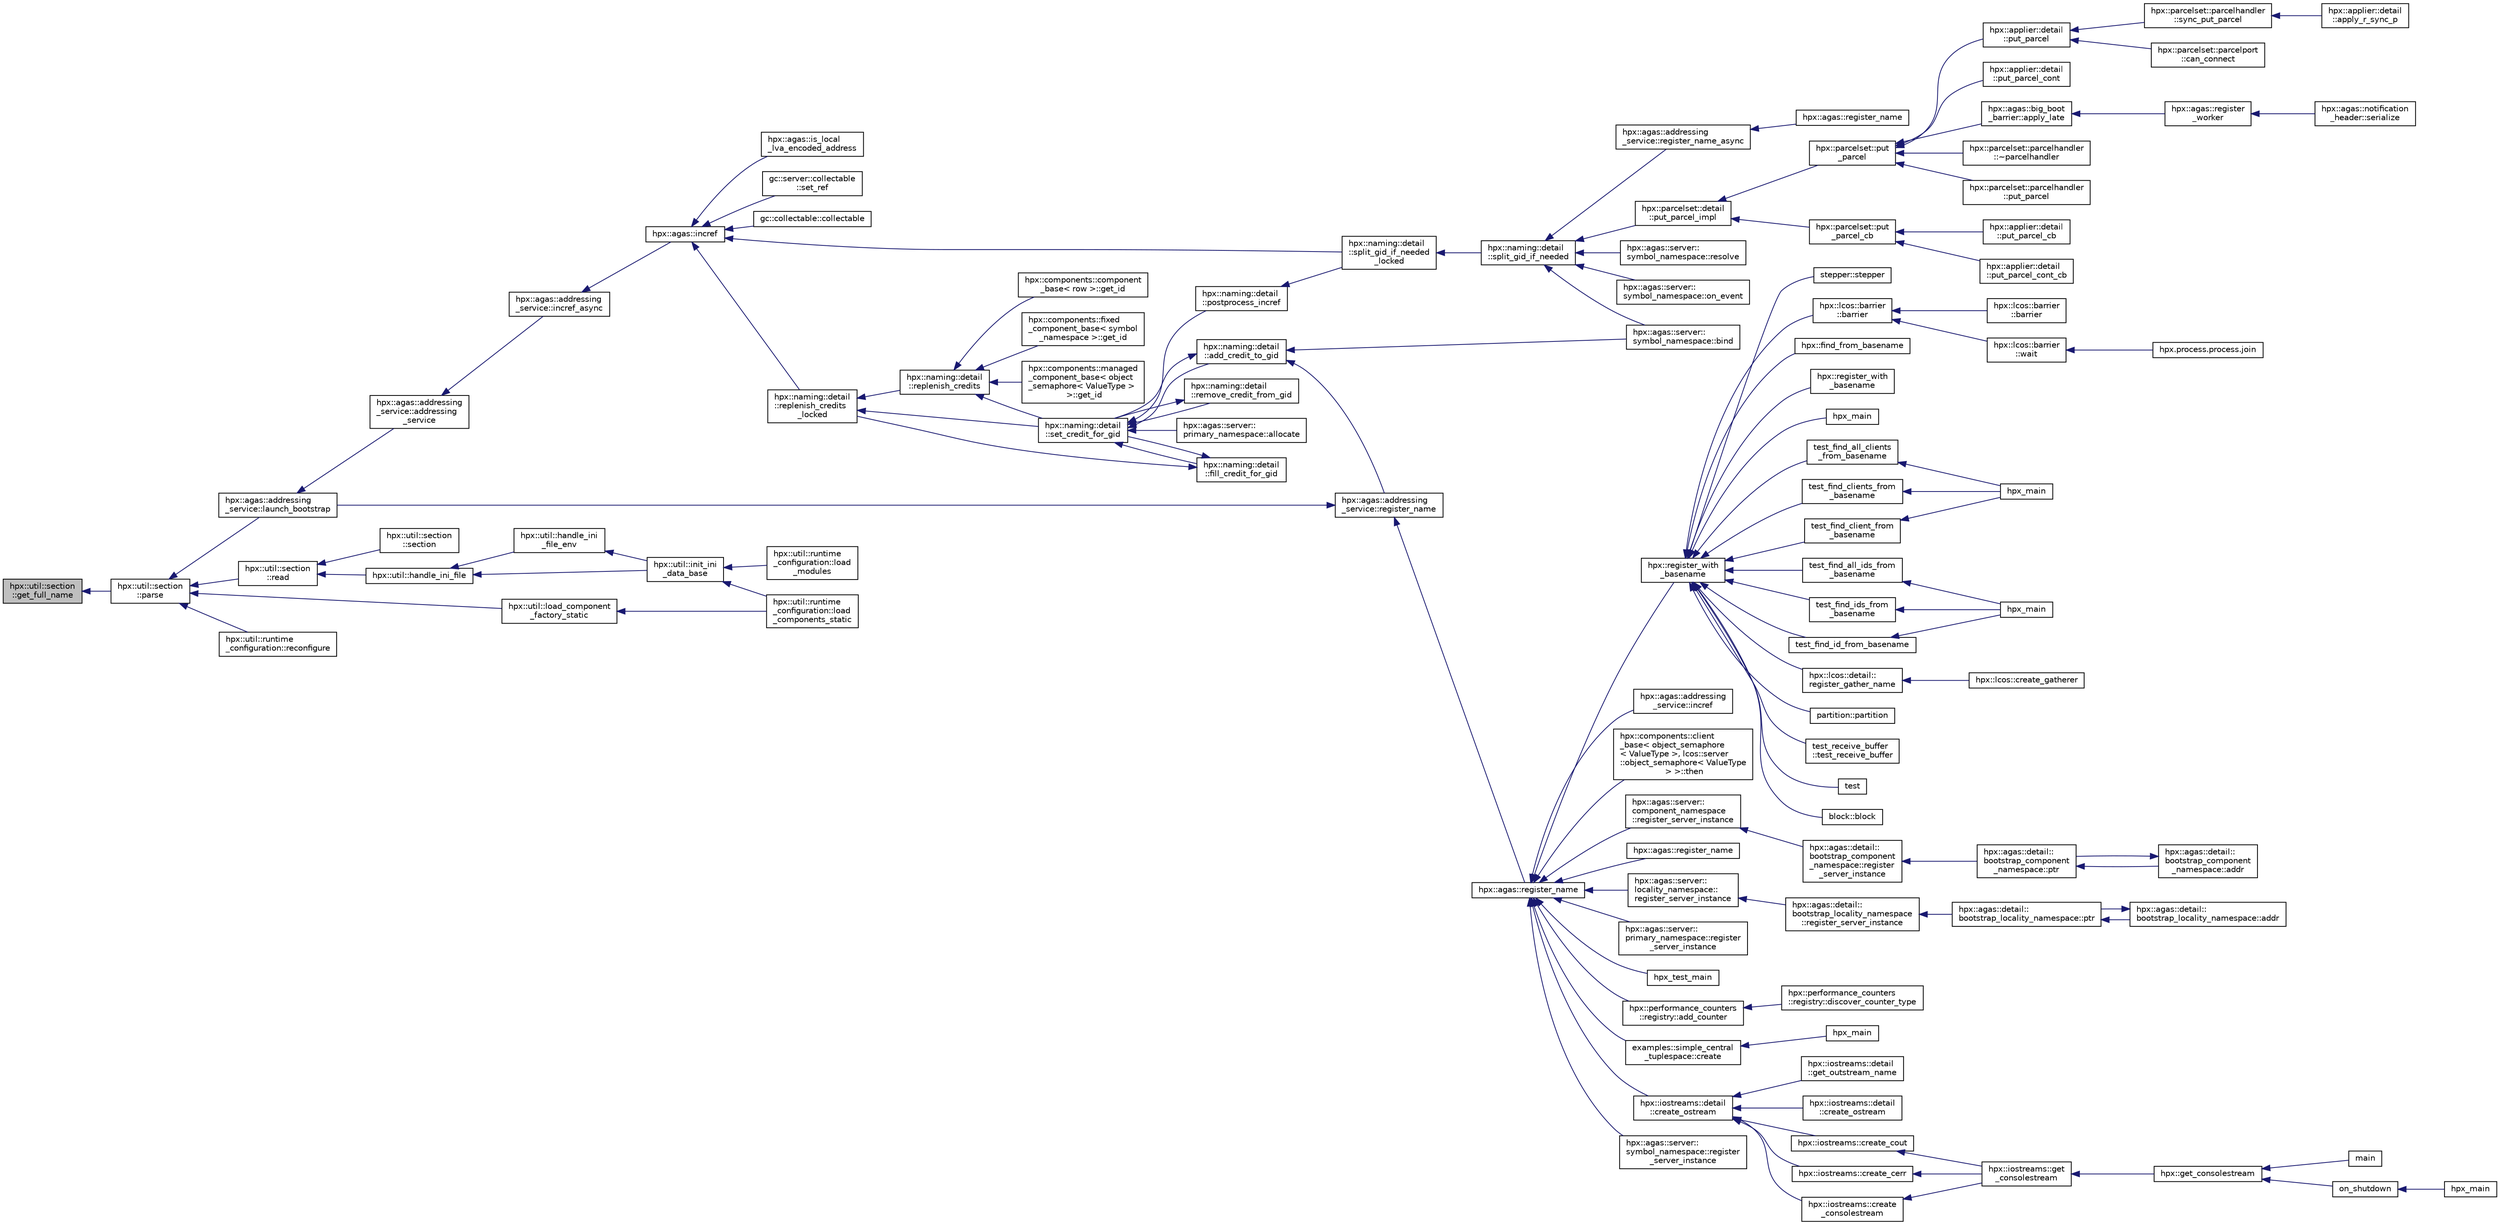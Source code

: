 digraph "hpx::util::section::get_full_name"
{
  edge [fontname="Helvetica",fontsize="10",labelfontname="Helvetica",labelfontsize="10"];
  node [fontname="Helvetica",fontsize="10",shape=record];
  rankdir="LR";
  Node720 [label="hpx::util::section\l::get_full_name",height=0.2,width=0.4,color="black", fillcolor="grey75", style="filled", fontcolor="black"];
  Node720 -> Node721 [dir="back",color="midnightblue",fontsize="10",style="solid",fontname="Helvetica"];
  Node721 [label="hpx::util::section\l::parse",height=0.2,width=0.4,color="black", fillcolor="white", style="filled",URL="$dd/de4/classhpx_1_1util_1_1section.html#ace8045f12ef654c88b68a2dfb0788cbd"];
  Node721 -> Node722 [dir="back",color="midnightblue",fontsize="10",style="solid",fontname="Helvetica"];
  Node722 [label="hpx::agas::addressing\l_service::launch_bootstrap",height=0.2,width=0.4,color="black", fillcolor="white", style="filled",URL="$db/d58/structhpx_1_1agas_1_1addressing__service.html#a664380be3597d3ca31677b2ae5800e76"];
  Node722 -> Node723 [dir="back",color="midnightblue",fontsize="10",style="solid",fontname="Helvetica"];
  Node723 [label="hpx::agas::addressing\l_service::addressing\l_service",height=0.2,width=0.4,color="black", fillcolor="white", style="filled",URL="$db/d58/structhpx_1_1agas_1_1addressing__service.html#a4cd885b12c530009f44f7372c197d54f"];
  Node723 -> Node724 [dir="back",color="midnightblue",fontsize="10",style="solid",fontname="Helvetica"];
  Node724 [label="hpx::agas::addressing\l_service::incref_async",height=0.2,width=0.4,color="black", fillcolor="white", style="filled",URL="$db/d58/structhpx_1_1agas_1_1addressing__service.html#adae9df2634cf648f129f203c3678c1c1",tooltip="Increment the global reference count for the given id. "];
  Node724 -> Node725 [dir="back",color="midnightblue",fontsize="10",style="solid",fontname="Helvetica"];
  Node725 [label="hpx::agas::incref",height=0.2,width=0.4,color="black", fillcolor="white", style="filled",URL="$dc/d54/namespacehpx_1_1agas.html#aad81d2ea721c1a5692e243ef07bf164f"];
  Node725 -> Node726 [dir="back",color="midnightblue",fontsize="10",style="solid",fontname="Helvetica"];
  Node726 [label="hpx::agas::is_local\l_lva_encoded_address",height=0.2,width=0.4,color="black", fillcolor="white", style="filled",URL="$dc/d54/namespacehpx_1_1agas.html#abb5e5584ed3b536ace8e3f58415e24c2"];
  Node725 -> Node727 [dir="back",color="midnightblue",fontsize="10",style="solid",fontname="Helvetica"];
  Node727 [label="gc::server::collectable\l::set_ref",height=0.2,width=0.4,color="black", fillcolor="white", style="filled",URL="$da/d76/structgc_1_1server_1_1collectable.html#a8e123e39f5a85da593dc15b5f872748d"];
  Node725 -> Node728 [dir="back",color="midnightblue",fontsize="10",style="solid",fontname="Helvetica"];
  Node728 [label="gc::collectable::collectable",height=0.2,width=0.4,color="black", fillcolor="white", style="filled",URL="$da/d23/structgc_1_1collectable.html#a9ac791be34891330ff8192ac2ef68c7c"];
  Node725 -> Node729 [dir="back",color="midnightblue",fontsize="10",style="solid",fontname="Helvetica"];
  Node729 [label="hpx::naming::detail\l::split_gid_if_needed\l_locked",height=0.2,width=0.4,color="black", fillcolor="white", style="filled",URL="$d5/d18/namespacehpx_1_1naming_1_1detail.html#a8a41d874bb719f702a76d483293d9d56"];
  Node729 -> Node730 [dir="back",color="midnightblue",fontsize="10",style="solid",fontname="Helvetica"];
  Node730 [label="hpx::naming::detail\l::split_gid_if_needed",height=0.2,width=0.4,color="black", fillcolor="white", style="filled",URL="$d5/d18/namespacehpx_1_1naming_1_1detail.html#a106949fcb9087fb6bdca67d048d6568f"];
  Node730 -> Node731 [dir="back",color="midnightblue",fontsize="10",style="solid",fontname="Helvetica"];
  Node731 [label="hpx::agas::addressing\l_service::register_name_async",height=0.2,width=0.4,color="black", fillcolor="white", style="filled",URL="$db/d58/structhpx_1_1agas_1_1addressing__service.html#adfd0ce835927a3c0396b6fc9e9fbb3cf"];
  Node731 -> Node732 [dir="back",color="midnightblue",fontsize="10",style="solid",fontname="Helvetica"];
  Node732 [label="hpx::agas::register_name",height=0.2,width=0.4,color="black", fillcolor="white", style="filled",URL="$dc/d54/namespacehpx_1_1agas.html#adc43905ef74ad9948375f3948b64fc2f"];
  Node730 -> Node733 [dir="back",color="midnightblue",fontsize="10",style="solid",fontname="Helvetica"];
  Node733 [label="hpx::parcelset::detail\l::put_parcel_impl",height=0.2,width=0.4,color="black", fillcolor="white", style="filled",URL="$dc/d4e/namespacehpx_1_1parcelset_1_1detail.html#a0dfe29365976960c7f5db6388e8ce603"];
  Node733 -> Node734 [dir="back",color="midnightblue",fontsize="10",style="solid",fontname="Helvetica"];
  Node734 [label="hpx::parcelset::put\l_parcel",height=0.2,width=0.4,color="black", fillcolor="white", style="filled",URL="$d4/d41/namespacehpx_1_1parcelset.html#a53a9f5c6cf260dc8d06d194c96182b65"];
  Node734 -> Node735 [dir="back",color="midnightblue",fontsize="10",style="solid",fontname="Helvetica"];
  Node735 [label="hpx::applier::detail\l::put_parcel",height=0.2,width=0.4,color="black", fillcolor="white", style="filled",URL="$d1/d2a/namespacehpx_1_1applier_1_1detail.html#a4d568b8071bb894a09fabfba232c2663"];
  Node735 -> Node736 [dir="back",color="midnightblue",fontsize="10",style="solid",fontname="Helvetica"];
  Node736 [label="hpx::parcelset::parcelhandler\l::sync_put_parcel",height=0.2,width=0.4,color="black", fillcolor="white", style="filled",URL="$d4/d2f/classhpx_1_1parcelset_1_1parcelhandler.html#ad478f8b244ec822fcbcb84aa67b17497"];
  Node736 -> Node737 [dir="back",color="midnightblue",fontsize="10",style="solid",fontname="Helvetica"];
  Node737 [label="hpx::applier::detail\l::apply_r_sync_p",height=0.2,width=0.4,color="black", fillcolor="white", style="filled",URL="$d1/d2a/namespacehpx_1_1applier_1_1detail.html#ab69485311adeb590afa621a4b4be595d"];
  Node735 -> Node738 [dir="back",color="midnightblue",fontsize="10",style="solid",fontname="Helvetica"];
  Node738 [label="hpx::parcelset::parcelport\l::can_connect",height=0.2,width=0.4,color="black", fillcolor="white", style="filled",URL="$d9/d67/classhpx_1_1parcelset_1_1parcelport.html#a68bd6750625124e4de6309e74283a767"];
  Node734 -> Node739 [dir="back",color="midnightblue",fontsize="10",style="solid",fontname="Helvetica"];
  Node739 [label="hpx::applier::detail\l::put_parcel_cont",height=0.2,width=0.4,color="black", fillcolor="white", style="filled",URL="$d1/d2a/namespacehpx_1_1applier_1_1detail.html#aa5119ce6a8f642d2bacf23dc42ade0f9"];
  Node734 -> Node740 [dir="back",color="midnightblue",fontsize="10",style="solid",fontname="Helvetica"];
  Node740 [label="hpx::agas::big_boot\l_barrier::apply_late",height=0.2,width=0.4,color="black", fillcolor="white", style="filled",URL="$d8/db6/structhpx_1_1agas_1_1big__boot__barrier.html#a9148a04a25bea5a37d77b3ff20e1ebfb"];
  Node740 -> Node741 [dir="back",color="midnightblue",fontsize="10",style="solid",fontname="Helvetica"];
  Node741 [label="hpx::agas::register\l_worker",height=0.2,width=0.4,color="black", fillcolor="white", style="filled",URL="$dc/d54/namespacehpx_1_1agas.html#a3c98dc053a97fca0f3f3b5719d9f8336"];
  Node741 -> Node742 [dir="back",color="midnightblue",fontsize="10",style="solid",fontname="Helvetica"];
  Node742 [label="hpx::agas::notification\l_header::serialize",height=0.2,width=0.4,color="black", fillcolor="white", style="filled",URL="$de/dae/structhpx_1_1agas_1_1notification__header.html#aa028cf0e80baf9259523c340c4568634"];
  Node734 -> Node743 [dir="back",color="midnightblue",fontsize="10",style="solid",fontname="Helvetica"];
  Node743 [label="hpx::parcelset::parcelhandler\l::~parcelhandler",height=0.2,width=0.4,color="black", fillcolor="white", style="filled",URL="$d4/d2f/classhpx_1_1parcelset_1_1parcelhandler.html#a938c1c4259b1be845dc0197465969a17"];
  Node734 -> Node744 [dir="back",color="midnightblue",fontsize="10",style="solid",fontname="Helvetica"];
  Node744 [label="hpx::parcelset::parcelhandler\l::put_parcel",height=0.2,width=0.4,color="black", fillcolor="white", style="filled",URL="$d4/d2f/classhpx_1_1parcelset_1_1parcelhandler.html#aad45344f98c3f15456325c7270ae5ade"];
  Node733 -> Node745 [dir="back",color="midnightblue",fontsize="10",style="solid",fontname="Helvetica"];
  Node745 [label="hpx::parcelset::put\l_parcel_cb",height=0.2,width=0.4,color="black", fillcolor="white", style="filled",URL="$d4/d41/namespacehpx_1_1parcelset.html#a44a60f48094a44cbb7f52b7807dc56ff"];
  Node745 -> Node746 [dir="back",color="midnightblue",fontsize="10",style="solid",fontname="Helvetica"];
  Node746 [label="hpx::applier::detail\l::put_parcel_cb",height=0.2,width=0.4,color="black", fillcolor="white", style="filled",URL="$d1/d2a/namespacehpx_1_1applier_1_1detail.html#a96b7471f7a59fa4d3d298e562507c339"];
  Node745 -> Node747 [dir="back",color="midnightblue",fontsize="10",style="solid",fontname="Helvetica"];
  Node747 [label="hpx::applier::detail\l::put_parcel_cont_cb",height=0.2,width=0.4,color="black", fillcolor="white", style="filled",URL="$d1/d2a/namespacehpx_1_1applier_1_1detail.html#acb5d7569cd53998c51e4b48f09d62e83"];
  Node730 -> Node748 [dir="back",color="midnightblue",fontsize="10",style="solid",fontname="Helvetica"];
  Node748 [label="hpx::agas::server::\lsymbol_namespace::bind",height=0.2,width=0.4,color="black", fillcolor="white", style="filled",URL="$dc/da6/structhpx_1_1agas_1_1server_1_1symbol__namespace.html#a229ead0876ac8c5754793a2ca68de559"];
  Node730 -> Node749 [dir="back",color="midnightblue",fontsize="10",style="solid",fontname="Helvetica"];
  Node749 [label="hpx::agas::server::\lsymbol_namespace::resolve",height=0.2,width=0.4,color="black", fillcolor="white", style="filled",URL="$dc/da6/structhpx_1_1agas_1_1server_1_1symbol__namespace.html#aec3fc24e40dc96142eb77537945e92d5"];
  Node730 -> Node750 [dir="back",color="midnightblue",fontsize="10",style="solid",fontname="Helvetica"];
  Node750 [label="hpx::agas::server::\lsymbol_namespace::on_event",height=0.2,width=0.4,color="black", fillcolor="white", style="filled",URL="$dc/da6/structhpx_1_1agas_1_1server_1_1symbol__namespace.html#abbfcf18e8d40612e4fa618a39a2fc492"];
  Node725 -> Node751 [dir="back",color="midnightblue",fontsize="10",style="solid",fontname="Helvetica"];
  Node751 [label="hpx::naming::detail\l::replenish_credits\l_locked",height=0.2,width=0.4,color="black", fillcolor="white", style="filled",URL="$d5/d18/namespacehpx_1_1naming_1_1detail.html#a011ed4fa9a2f4d4319adc54943fa03d6"];
  Node751 -> Node752 [dir="back",color="midnightblue",fontsize="10",style="solid",fontname="Helvetica"];
  Node752 [label="hpx::naming::detail\l::replenish_credits",height=0.2,width=0.4,color="black", fillcolor="white", style="filled",URL="$d5/d18/namespacehpx_1_1naming_1_1detail.html#aab806d937bd01894af129d3d3cbb22f4"];
  Node752 -> Node753 [dir="back",color="midnightblue",fontsize="10",style="solid",fontname="Helvetica"];
  Node753 [label="hpx::components::component\l_base\< row \>::get_id",height=0.2,width=0.4,color="black", fillcolor="white", style="filled",URL="$d2/de6/classhpx_1_1components_1_1component__base.html#a4c8fd93514039bdf01c48d66d82b19cd"];
  Node752 -> Node754 [dir="back",color="midnightblue",fontsize="10",style="solid",fontname="Helvetica"];
  Node754 [label="hpx::components::fixed\l_component_base\< symbol\l_namespace \>::get_id",height=0.2,width=0.4,color="black", fillcolor="white", style="filled",URL="$df/dfd/classhpx_1_1components_1_1fixed__component__base.html#a3066d2c2779a65cd20ce98b87e4dd4c2"];
  Node752 -> Node755 [dir="back",color="midnightblue",fontsize="10",style="solid",fontname="Helvetica"];
  Node755 [label="hpx::components::managed\l_component_base\< object\l_semaphore\< ValueType \>\l \>::get_id",height=0.2,width=0.4,color="black", fillcolor="white", style="filled",URL="$d1/d7b/classhpx_1_1components_1_1managed__component__base.html#ac026850ad861e1da5393943cf5751708"];
  Node752 -> Node756 [dir="back",color="midnightblue",fontsize="10",style="solid",fontname="Helvetica"];
  Node756 [label="hpx::naming::detail\l::set_credit_for_gid",height=0.2,width=0.4,color="black", fillcolor="white", style="filled",URL="$d5/d18/namespacehpx_1_1naming_1_1detail.html#a87703193ff814a4e1c912e98e655ec51"];
  Node756 -> Node757 [dir="back",color="midnightblue",fontsize="10",style="solid",fontname="Helvetica"];
  Node757 [label="hpx::naming::detail\l::postprocess_incref",height=0.2,width=0.4,color="black", fillcolor="white", style="filled",URL="$d5/d18/namespacehpx_1_1naming_1_1detail.html#a9d2708b2b1a4087d64195137b077ef1d"];
  Node757 -> Node729 [dir="back",color="midnightblue",fontsize="10",style="solid",fontname="Helvetica"];
  Node756 -> Node758 [dir="back",color="midnightblue",fontsize="10",style="solid",fontname="Helvetica"];
  Node758 [label="hpx::naming::detail\l::add_credit_to_gid",height=0.2,width=0.4,color="black", fillcolor="white", style="filled",URL="$d5/d18/namespacehpx_1_1naming_1_1detail.html#ab13848a91587535a393be4def980e832"];
  Node758 -> Node759 [dir="back",color="midnightblue",fontsize="10",style="solid",fontname="Helvetica"];
  Node759 [label="hpx::agas::addressing\l_service::register_name",height=0.2,width=0.4,color="black", fillcolor="white", style="filled",URL="$db/d58/structhpx_1_1agas_1_1addressing__service.html#a5929d7fd681a5ed692bfbeaa503fc32d",tooltip="Register a global name with a global address (id) "];
  Node759 -> Node722 [dir="back",color="midnightblue",fontsize="10",style="solid",fontname="Helvetica"];
  Node759 -> Node760 [dir="back",color="midnightblue",fontsize="10",style="solid",fontname="Helvetica"];
  Node760 [label="hpx::agas::register_name",height=0.2,width=0.4,color="black", fillcolor="white", style="filled",URL="$dc/d54/namespacehpx_1_1agas.html#a3812793adbf5e7d8c6b468595ac0823f"];
  Node760 -> Node761 [dir="back",color="midnightblue",fontsize="10",style="solid",fontname="Helvetica"];
  Node761 [label="hpx::register_with\l_basename",height=0.2,width=0.4,color="black", fillcolor="white", style="filled",URL="$d8/d83/namespacehpx.html#acf88178dc8c98cb0d7396325b3ccffdd",tooltip="Register the given id using the given base name. "];
  Node761 -> Node762 [dir="back",color="midnightblue",fontsize="10",style="solid",fontname="Helvetica"];
  Node762 [label="stepper::stepper",height=0.2,width=0.4,color="black", fillcolor="white", style="filled",URL="$d0/da6/structstepper.html#a3d3b661e2502d80c80775c190f5585e2"];
  Node761 -> Node763 [dir="back",color="midnightblue",fontsize="10",style="solid",fontname="Helvetica"];
  Node763 [label="hpx::lcos::barrier\l::barrier",height=0.2,width=0.4,color="black", fillcolor="white", style="filled",URL="$d9/dab/classhpx_1_1lcos_1_1barrier.html#ae8e5bad1b2828970404b5d280137d579"];
  Node763 -> Node764 [dir="back",color="midnightblue",fontsize="10",style="solid",fontname="Helvetica"];
  Node764 [label="hpx::lcos::barrier\l::barrier",height=0.2,width=0.4,color="black", fillcolor="white", style="filled",URL="$d9/dab/classhpx_1_1lcos_1_1barrier.html#a8a9fc05508fad7cd1d8014bee0e1d221"];
  Node763 -> Node765 [dir="back",color="midnightblue",fontsize="10",style="solid",fontname="Helvetica"];
  Node765 [label="hpx::lcos::barrier\l::wait",height=0.2,width=0.4,color="black", fillcolor="white", style="filled",URL="$d9/dab/classhpx_1_1lcos_1_1barrier.html#a1fcac5ce49dd1b9800affc8c8b84e4c9"];
  Node765 -> Node766 [dir="back",color="midnightblue",fontsize="10",style="solid",fontname="Helvetica"];
  Node766 [label="hpx.process.process.join",height=0.2,width=0.4,color="black", fillcolor="white", style="filled",URL="$d3/d41/classhpx_1_1process_1_1process.html#acc7ec4687f3bf5ae121ef7b494d991d8"];
  Node761 -> Node767 [dir="back",color="midnightblue",fontsize="10",style="solid",fontname="Helvetica"];
  Node767 [label="hpx::find_from_basename",height=0.2,width=0.4,color="black", fillcolor="white", style="filled",URL="$d8/d83/namespacehpx.html#a02d4c4317d9d663b22c2e47aab0b56df",tooltip="Return registered id from the given base name and sequence number. "];
  Node761 -> Node768 [dir="back",color="midnightblue",fontsize="10",style="solid",fontname="Helvetica"];
  Node768 [label="hpx::register_with\l_basename",height=0.2,width=0.4,color="black", fillcolor="white", style="filled",URL="$d8/d83/namespacehpx.html#a09a6c6ffc84d21df225c3f5730de31d0"];
  Node761 -> Node769 [dir="back",color="midnightblue",fontsize="10",style="solid",fontname="Helvetica"];
  Node769 [label="hpx_main",height=0.2,width=0.4,color="black", fillcolor="white", style="filled",URL="$db/d8d/duplicate__id__registration__1596_8cpp.html#aefd26dd818037509b2241068d57e3e1d"];
  Node761 -> Node770 [dir="back",color="midnightblue",fontsize="10",style="solid",fontname="Helvetica"];
  Node770 [label="test_find_all_clients\l_from_basename",height=0.2,width=0.4,color="black", fillcolor="white", style="filled",URL="$dc/d15/find__clients__from__prefix_8cpp.html#aa57a9747db04f3feb78e2e423232d1f9"];
  Node770 -> Node771 [dir="back",color="midnightblue",fontsize="10",style="solid",fontname="Helvetica"];
  Node771 [label="hpx_main",height=0.2,width=0.4,color="black", fillcolor="white", style="filled",URL="$dc/d15/find__clients__from__prefix_8cpp.html#aefd26dd818037509b2241068d57e3e1d"];
  Node761 -> Node772 [dir="back",color="midnightblue",fontsize="10",style="solid",fontname="Helvetica"];
  Node772 [label="test_find_clients_from\l_basename",height=0.2,width=0.4,color="black", fillcolor="white", style="filled",URL="$dc/d15/find__clients__from__prefix_8cpp.html#a6fef840f56014443521cc99c2d9d781c"];
  Node772 -> Node771 [dir="back",color="midnightblue",fontsize="10",style="solid",fontname="Helvetica"];
  Node761 -> Node773 [dir="back",color="midnightblue",fontsize="10",style="solid",fontname="Helvetica"];
  Node773 [label="test_find_client_from\l_basename",height=0.2,width=0.4,color="black", fillcolor="white", style="filled",URL="$dc/d15/find__clients__from__prefix_8cpp.html#a61a7f45bc9dd018d57ea2230824dab25"];
  Node773 -> Node771 [dir="back",color="midnightblue",fontsize="10",style="solid",fontname="Helvetica"];
  Node761 -> Node774 [dir="back",color="midnightblue",fontsize="10",style="solid",fontname="Helvetica"];
  Node774 [label="test_find_all_ids_from\l_basename",height=0.2,width=0.4,color="black", fillcolor="white", style="filled",URL="$dc/df3/find__ids__from__prefix_8cpp.html#a369302d85871c563e109f575d4c3d29c"];
  Node774 -> Node775 [dir="back",color="midnightblue",fontsize="10",style="solid",fontname="Helvetica"];
  Node775 [label="hpx_main",height=0.2,width=0.4,color="black", fillcolor="white", style="filled",URL="$dc/df3/find__ids__from__prefix_8cpp.html#aefd26dd818037509b2241068d57e3e1d"];
  Node761 -> Node776 [dir="back",color="midnightblue",fontsize="10",style="solid",fontname="Helvetica"];
  Node776 [label="test_find_ids_from\l_basename",height=0.2,width=0.4,color="black", fillcolor="white", style="filled",URL="$dc/df3/find__ids__from__prefix_8cpp.html#a4526a7a41c258e2aedcdabd4ece4f4ba"];
  Node776 -> Node775 [dir="back",color="midnightblue",fontsize="10",style="solid",fontname="Helvetica"];
  Node761 -> Node777 [dir="back",color="midnightblue",fontsize="10",style="solid",fontname="Helvetica"];
  Node777 [label="test_find_id_from_basename",height=0.2,width=0.4,color="black", fillcolor="white", style="filled",URL="$dc/df3/find__ids__from__prefix_8cpp.html#a35b932e250f78d774db87c971e42adce"];
  Node777 -> Node775 [dir="back",color="midnightblue",fontsize="10",style="solid",fontname="Helvetica"];
  Node761 -> Node778 [dir="back",color="midnightblue",fontsize="10",style="solid",fontname="Helvetica"];
  Node778 [label="hpx::lcos::detail::\lregister_gather_name",height=0.2,width=0.4,color="black", fillcolor="white", style="filled",URL="$d4/d6c/namespacehpx_1_1lcos_1_1detail.html#afb3d3eafe04150308d004869a96242b3"];
  Node778 -> Node779 [dir="back",color="midnightblue",fontsize="10",style="solid",fontname="Helvetica"];
  Node779 [label="hpx::lcos::create_gatherer",height=0.2,width=0.4,color="black", fillcolor="white", style="filled",URL="$d2/dc9/namespacehpx_1_1lcos.html#aaa3e2a825ca566eee4e3c0cfc19b5dc3"];
  Node761 -> Node780 [dir="back",color="midnightblue",fontsize="10",style="solid",fontname="Helvetica"];
  Node780 [label="partition::partition",height=0.2,width=0.4,color="black", fillcolor="white", style="filled",URL="$d3/d98/structpartition.html#a949115c70a8ed7802ec756677063507b"];
  Node761 -> Node781 [dir="back",color="midnightblue",fontsize="10",style="solid",fontname="Helvetica"];
  Node781 [label="test_receive_buffer\l::test_receive_buffer",height=0.2,width=0.4,color="black", fillcolor="white", style="filled",URL="$d1/d2e/structtest__receive__buffer.html#a501e8703c3a9d33b23c67cc3782a3052"];
  Node761 -> Node782 [dir="back",color="midnightblue",fontsize="10",style="solid",fontname="Helvetica"];
  Node782 [label="test",height=0.2,width=0.4,color="black", fillcolor="white", style="filled",URL="$db/d95/register__with__basename__1804_8cpp.html#ae1a3968e7947464bee7714f6d43b7002"];
  Node761 -> Node783 [dir="back",color="midnightblue",fontsize="10",style="solid",fontname="Helvetica"];
  Node783 [label="block::block",height=0.2,width=0.4,color="black", fillcolor="white", style="filled",URL="$d1/d7f/structblock.html#ad2fe04030b850ffa3f213c85f848c0c9"];
  Node760 -> Node784 [dir="back",color="midnightblue",fontsize="10",style="solid",fontname="Helvetica"];
  Node784 [label="hpx::agas::addressing\l_service::incref",height=0.2,width=0.4,color="black", fillcolor="white", style="filled",URL="$db/d58/structhpx_1_1agas_1_1addressing__service.html#a77add8ef493b3ff577876bbbde8b2ead"];
  Node760 -> Node785 [dir="back",color="midnightblue",fontsize="10",style="solid",fontname="Helvetica"];
  Node785 [label="hpx::components::client\l_base\< object_semaphore\l\< ValueType \>, lcos::server\l::object_semaphore\< ValueType\l \> \>::then",height=0.2,width=0.4,color="black", fillcolor="white", style="filled",URL="$d9/dad/classhpx_1_1components_1_1client__base.html#a195e205b5917c50455e9eab169045a2f"];
  Node760 -> Node786 [dir="back",color="midnightblue",fontsize="10",style="solid",fontname="Helvetica"];
  Node786 [label="hpx::agas::server::\lcomponent_namespace\l::register_server_instance",height=0.2,width=0.4,color="black", fillcolor="white", style="filled",URL="$d4/dc8/structhpx_1_1agas_1_1server_1_1component__namespace.html#aa114cf679cc56f70c05ab18aff971ecb"];
  Node786 -> Node787 [dir="back",color="midnightblue",fontsize="10",style="solid",fontname="Helvetica"];
  Node787 [label="hpx::agas::detail::\lbootstrap_component\l_namespace::register\l_server_instance",height=0.2,width=0.4,color="black", fillcolor="white", style="filled",URL="$d4/db7/structhpx_1_1agas_1_1detail_1_1bootstrap__component__namespace.html#abbc31dcbeb87361092d40afcfbd456b8"];
  Node787 -> Node788 [dir="back",color="midnightblue",fontsize="10",style="solid",fontname="Helvetica"];
  Node788 [label="hpx::agas::detail::\lbootstrap_component\l_namespace::ptr",height=0.2,width=0.4,color="black", fillcolor="white", style="filled",URL="$d4/db7/structhpx_1_1agas_1_1detail_1_1bootstrap__component__namespace.html#a2ddc1b51e40d6b5c32f7eeba52a7527d"];
  Node788 -> Node789 [dir="back",color="midnightblue",fontsize="10",style="solid",fontname="Helvetica"];
  Node789 [label="hpx::agas::detail::\lbootstrap_component\l_namespace::addr",height=0.2,width=0.4,color="black", fillcolor="white", style="filled",URL="$d4/db7/structhpx_1_1agas_1_1detail_1_1bootstrap__component__namespace.html#a4947343cef580d3a72f9fcb6803a54b1"];
  Node789 -> Node788 [dir="back",color="midnightblue",fontsize="10",style="solid",fontname="Helvetica"];
  Node760 -> Node790 [dir="back",color="midnightblue",fontsize="10",style="solid",fontname="Helvetica"];
  Node790 [label="hpx::agas::register_name",height=0.2,width=0.4,color="black", fillcolor="white", style="filled",URL="$dc/d54/namespacehpx_1_1agas.html#a2430195ce3eb5a044693ffff42ac4124"];
  Node760 -> Node791 [dir="back",color="midnightblue",fontsize="10",style="solid",fontname="Helvetica"];
  Node791 [label="hpx::agas::server::\llocality_namespace::\lregister_server_instance",height=0.2,width=0.4,color="black", fillcolor="white", style="filled",URL="$dc/d72/structhpx_1_1agas_1_1server_1_1locality__namespace.html#af1491746c7368e3824c99bc100f18734"];
  Node791 -> Node792 [dir="back",color="midnightblue",fontsize="10",style="solid",fontname="Helvetica"];
  Node792 [label="hpx::agas::detail::\lbootstrap_locality_namespace\l::register_server_instance",height=0.2,width=0.4,color="black", fillcolor="white", style="filled",URL="$d2/d28/structhpx_1_1agas_1_1detail_1_1bootstrap__locality__namespace.html#ae300573bed5ba4de244854736bc93372"];
  Node792 -> Node793 [dir="back",color="midnightblue",fontsize="10",style="solid",fontname="Helvetica"];
  Node793 [label="hpx::agas::detail::\lbootstrap_locality_namespace::ptr",height=0.2,width=0.4,color="black", fillcolor="white", style="filled",URL="$d2/d28/structhpx_1_1agas_1_1detail_1_1bootstrap__locality__namespace.html#a5d4dcef228d9a8e6040f2e404546a7b8"];
  Node793 -> Node794 [dir="back",color="midnightblue",fontsize="10",style="solid",fontname="Helvetica"];
  Node794 [label="hpx::agas::detail::\lbootstrap_locality_namespace::addr",height=0.2,width=0.4,color="black", fillcolor="white", style="filled",URL="$d2/d28/structhpx_1_1agas_1_1detail_1_1bootstrap__locality__namespace.html#a6a5b1a39f25283d49aae9a42b5c4388a"];
  Node794 -> Node793 [dir="back",color="midnightblue",fontsize="10",style="solid",fontname="Helvetica"];
  Node760 -> Node795 [dir="back",color="midnightblue",fontsize="10",style="solid",fontname="Helvetica"];
  Node795 [label="hpx::agas::server::\lprimary_namespace::register\l_server_instance",height=0.2,width=0.4,color="black", fillcolor="white", style="filled",URL="$d7/d3a/structhpx_1_1agas_1_1server_1_1primary__namespace.html#a8d3a53331e87a1a6a16a53a0f5c5d759"];
  Node760 -> Node796 [dir="back",color="midnightblue",fontsize="10",style="solid",fontname="Helvetica"];
  Node796 [label="hpx_test_main",height=0.2,width=0.4,color="black", fillcolor="white", style="filled",URL="$d9/deb/refcnted__symbol__to__local__object_8cpp.html#a9a1c75cfa4bc8637fb9e22dfdca0891a"];
  Node760 -> Node797 [dir="back",color="midnightblue",fontsize="10",style="solid",fontname="Helvetica"];
  Node797 [label="hpx::performance_counters\l::registry::add_counter",height=0.2,width=0.4,color="black", fillcolor="white", style="filled",URL="$d2/d02/classhpx_1_1performance__counters_1_1registry.html#a161780fff85c669515be3253f0e29fa5",tooltip="Add an existing performance counter instance to the registry. "];
  Node797 -> Node798 [dir="back",color="midnightblue",fontsize="10",style="solid",fontname="Helvetica"];
  Node798 [label="hpx::performance_counters\l::registry::discover_counter_type",height=0.2,width=0.4,color="black", fillcolor="white", style="filled",URL="$d2/d02/classhpx_1_1performance__counters_1_1registry.html#af060ad9ba59fefe302c89bd8e80227d9"];
  Node760 -> Node799 [dir="back",color="midnightblue",fontsize="10",style="solid",fontname="Helvetica"];
  Node799 [label="examples::simple_central\l_tuplespace::create",height=0.2,width=0.4,color="black", fillcolor="white", style="filled",URL="$d5/d1b/classexamples_1_1simple__central__tuplespace.html#a56c807f1fdd13e282e0ab8f45fdcf0b7"];
  Node799 -> Node800 [dir="back",color="midnightblue",fontsize="10",style="solid",fontname="Helvetica"];
  Node800 [label="hpx_main",height=0.2,width=0.4,color="black", fillcolor="white", style="filled",URL="$d1/d7b/simple__central__tuplespace__client_8cpp.html#aefd26dd818037509b2241068d57e3e1d"];
  Node760 -> Node801 [dir="back",color="midnightblue",fontsize="10",style="solid",fontname="Helvetica"];
  Node801 [label="hpx::iostreams::detail\l::create_ostream",height=0.2,width=0.4,color="black", fillcolor="white", style="filled",URL="$de/d26/namespacehpx_1_1iostreams_1_1detail.html#a2532c6c409d765cc96f0f062dd1807ea"];
  Node801 -> Node802 [dir="back",color="midnightblue",fontsize="10",style="solid",fontname="Helvetica"];
  Node802 [label="hpx::iostreams::detail\l::get_outstream_name",height=0.2,width=0.4,color="black", fillcolor="white", style="filled",URL="$de/d26/namespacehpx_1_1iostreams_1_1detail.html#a4e5f42733aacfd1b6f845141cc8bd755"];
  Node801 -> Node803 [dir="back",color="midnightblue",fontsize="10",style="solid",fontname="Helvetica"];
  Node803 [label="hpx::iostreams::detail\l::create_ostream",height=0.2,width=0.4,color="black", fillcolor="white", style="filled",URL="$de/d26/namespacehpx_1_1iostreams_1_1detail.html#a6a1ed0a7709d7cba5b0feb9d3752fb31"];
  Node801 -> Node804 [dir="back",color="midnightblue",fontsize="10",style="solid",fontname="Helvetica"];
  Node804 [label="hpx::iostreams::create_cout",height=0.2,width=0.4,color="black", fillcolor="white", style="filled",URL="$dd/d1d/namespacehpx_1_1iostreams.html#a9a178fadf70f9b3c6f74274409a7bc69"];
  Node804 -> Node805 [dir="back",color="midnightblue",fontsize="10",style="solid",fontname="Helvetica"];
  Node805 [label="hpx::iostreams::get\l_consolestream",height=0.2,width=0.4,color="black", fillcolor="white", style="filled",URL="$dd/d1d/namespacehpx_1_1iostreams.html#ac4a2ed792a4f5bdcb286ba83f5cd261d"];
  Node805 -> Node806 [dir="back",color="midnightblue",fontsize="10",style="solid",fontname="Helvetica"];
  Node806 [label="hpx::get_consolestream",height=0.2,width=0.4,color="black", fillcolor="white", style="filled",URL="$d8/d83/namespacehpx.html#af305e0b2731f998440d87c7500187a11"];
  Node806 -> Node807 [dir="back",color="midnightblue",fontsize="10",style="solid",fontname="Helvetica"];
  Node807 [label="main",height=0.2,width=0.4,color="black", fillcolor="white", style="filled",URL="$db/dd0/lost__output__2236_8cpp.html#a3c04138a5bfe5d72780bb7e82a18e627"];
  Node806 -> Node808 [dir="back",color="midnightblue",fontsize="10",style="solid",fontname="Helvetica"];
  Node808 [label="on_shutdown",height=0.2,width=0.4,color="black", fillcolor="white", style="filled",URL="$de/d67/no__output__1173_8cpp.html#ada3655c097ed162539aadedb0de3673b"];
  Node808 -> Node809 [dir="back",color="midnightblue",fontsize="10",style="solid",fontname="Helvetica"];
  Node809 [label="hpx_main",height=0.2,width=0.4,color="black", fillcolor="white", style="filled",URL="$de/d67/no__output__1173_8cpp.html#a4ca51ec94fa82421fc621b58eef7b01c"];
  Node801 -> Node810 [dir="back",color="midnightblue",fontsize="10",style="solid",fontname="Helvetica"];
  Node810 [label="hpx::iostreams::create_cerr",height=0.2,width=0.4,color="black", fillcolor="white", style="filled",URL="$dd/d1d/namespacehpx_1_1iostreams.html#aecf4f2ddc53a24fe917ce7cca0bda378"];
  Node810 -> Node805 [dir="back",color="midnightblue",fontsize="10",style="solid",fontname="Helvetica"];
  Node801 -> Node811 [dir="back",color="midnightblue",fontsize="10",style="solid",fontname="Helvetica"];
  Node811 [label="hpx::iostreams::create\l_consolestream",height=0.2,width=0.4,color="black", fillcolor="white", style="filled",URL="$dd/d1d/namespacehpx_1_1iostreams.html#ade2ebf54e04b80ddcf3c31dd0bad5ece"];
  Node811 -> Node805 [dir="back",color="midnightblue",fontsize="10",style="solid",fontname="Helvetica"];
  Node760 -> Node812 [dir="back",color="midnightblue",fontsize="10",style="solid",fontname="Helvetica"];
  Node812 [label="hpx::agas::server::\lsymbol_namespace::register\l_server_instance",height=0.2,width=0.4,color="black", fillcolor="white", style="filled",URL="$dc/da6/structhpx_1_1agas_1_1server_1_1symbol__namespace.html#ac7de45f2a45cfccf925b88563f61efb0"];
  Node758 -> Node756 [dir="back",color="midnightblue",fontsize="10",style="solid",fontname="Helvetica"];
  Node758 -> Node748 [dir="back",color="midnightblue",fontsize="10",style="solid",fontname="Helvetica"];
  Node756 -> Node813 [dir="back",color="midnightblue",fontsize="10",style="solid",fontname="Helvetica"];
  Node813 [label="hpx::naming::detail\l::remove_credit_from_gid",height=0.2,width=0.4,color="black", fillcolor="white", style="filled",URL="$d5/d18/namespacehpx_1_1naming_1_1detail.html#a3ccb4b028c2c757c0fabdfe58ac07e47"];
  Node813 -> Node756 [dir="back",color="midnightblue",fontsize="10",style="solid",fontname="Helvetica"];
  Node756 -> Node814 [dir="back",color="midnightblue",fontsize="10",style="solid",fontname="Helvetica"];
  Node814 [label="hpx::naming::detail\l::fill_credit_for_gid",height=0.2,width=0.4,color="black", fillcolor="white", style="filled",URL="$d5/d18/namespacehpx_1_1naming_1_1detail.html#a3ec890e6a5b5c8fbd21b11dfe7e50352"];
  Node814 -> Node751 [dir="back",color="midnightblue",fontsize="10",style="solid",fontname="Helvetica"];
  Node814 -> Node756 [dir="back",color="midnightblue",fontsize="10",style="solid",fontname="Helvetica"];
  Node756 -> Node815 [dir="back",color="midnightblue",fontsize="10",style="solid",fontname="Helvetica"];
  Node815 [label="hpx::agas::server::\lprimary_namespace::allocate",height=0.2,width=0.4,color="black", fillcolor="white", style="filled",URL="$d7/d3a/structhpx_1_1agas_1_1server_1_1primary__namespace.html#a87560fb730ac846b91fc7287dc4e247b"];
  Node751 -> Node756 [dir="back",color="midnightblue",fontsize="10",style="solid",fontname="Helvetica"];
  Node721 -> Node816 [dir="back",color="midnightblue",fontsize="10",style="solid",fontname="Helvetica"];
  Node816 [label="hpx::util::section\l::read",height=0.2,width=0.4,color="black", fillcolor="white", style="filled",URL="$dd/de4/classhpx_1_1util_1_1section.html#ad925ac8153d1adb2855f2cc51204d57a"];
  Node816 -> Node817 [dir="back",color="midnightblue",fontsize="10",style="solid",fontname="Helvetica"];
  Node817 [label="hpx::util::section\l::section",height=0.2,width=0.4,color="black", fillcolor="white", style="filled",URL="$dd/de4/classhpx_1_1util_1_1section.html#a0e13ed55e56770768776c201f357acbc"];
  Node816 -> Node818 [dir="back",color="midnightblue",fontsize="10",style="solid",fontname="Helvetica"];
  Node818 [label="hpx::util::handle_ini_file",height=0.2,width=0.4,color="black", fillcolor="white", style="filled",URL="$df/dad/namespacehpx_1_1util.html#a0cd6996cab36330710a5ac4226d40999"];
  Node818 -> Node819 [dir="back",color="midnightblue",fontsize="10",style="solid",fontname="Helvetica"];
  Node819 [label="hpx::util::handle_ini\l_file_env",height=0.2,width=0.4,color="black", fillcolor="white", style="filled",URL="$df/dad/namespacehpx_1_1util.html#abb8ca36e9700c890611d438279bd620f"];
  Node819 -> Node820 [dir="back",color="midnightblue",fontsize="10",style="solid",fontname="Helvetica"];
  Node820 [label="hpx::util::init_ini\l_data_base",height=0.2,width=0.4,color="black", fillcolor="white", style="filled",URL="$df/dad/namespacehpx_1_1util.html#ab566fa2b40fa66f39fe541773fce6dca"];
  Node820 -> Node821 [dir="back",color="midnightblue",fontsize="10",style="solid",fontname="Helvetica"];
  Node821 [label="hpx::util::runtime\l_configuration::load\l_components_static",height=0.2,width=0.4,color="black", fillcolor="white", style="filled",URL="$d8/d70/classhpx_1_1util_1_1runtime__configuration.html#a81e7448f948de77b321fb533623a4558"];
  Node820 -> Node822 [dir="back",color="midnightblue",fontsize="10",style="solid",fontname="Helvetica"];
  Node822 [label="hpx::util::runtime\l_configuration::load\l_modules",height=0.2,width=0.4,color="black", fillcolor="white", style="filled",URL="$d8/d70/classhpx_1_1util_1_1runtime__configuration.html#a684c450613a1e9286639e43b793a07ce"];
  Node818 -> Node820 [dir="back",color="midnightblue",fontsize="10",style="solid",fontname="Helvetica"];
  Node721 -> Node823 [dir="back",color="midnightblue",fontsize="10",style="solid",fontname="Helvetica"];
  Node823 [label="hpx::util::load_component\l_factory_static",height=0.2,width=0.4,color="black", fillcolor="white", style="filled",URL="$df/dad/namespacehpx_1_1util.html#a67a893a8457f2a1bc9c69babb0afcb7a"];
  Node823 -> Node821 [dir="back",color="midnightblue",fontsize="10",style="solid",fontname="Helvetica"];
  Node721 -> Node824 [dir="back",color="midnightblue",fontsize="10",style="solid",fontname="Helvetica"];
  Node824 [label="hpx::util::runtime\l_configuration::reconfigure",height=0.2,width=0.4,color="black", fillcolor="white", style="filled",URL="$d8/d70/classhpx_1_1util_1_1runtime__configuration.html#a8e854ee878864646317af5a42360b326"];
}
